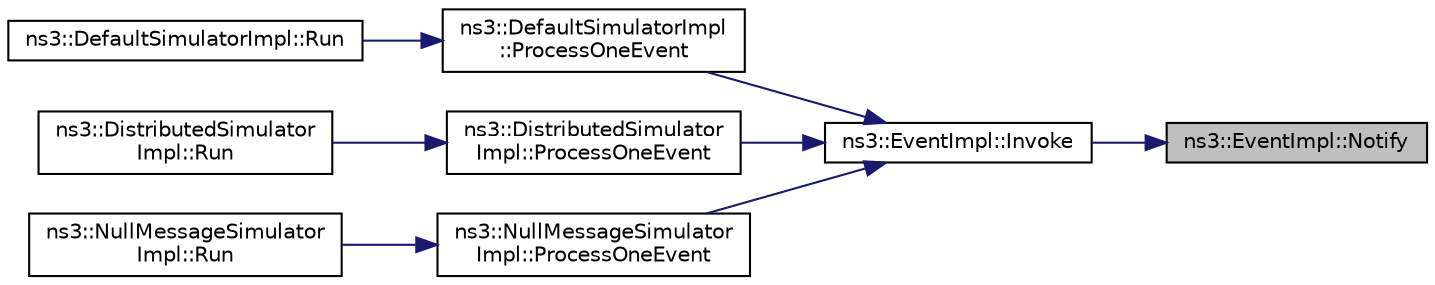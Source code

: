digraph "ns3::EventImpl::Notify"
{
 // LATEX_PDF_SIZE
  edge [fontname="Helvetica",fontsize="10",labelfontname="Helvetica",labelfontsize="10"];
  node [fontname="Helvetica",fontsize="10",shape=record];
  rankdir="RL";
  Node1 [label="ns3::EventImpl::Notify",height=0.2,width=0.4,color="black", fillcolor="grey75", style="filled", fontcolor="black",tooltip="Implementation for Invoke()."];
  Node1 -> Node2 [dir="back",color="midnightblue",fontsize="10",style="solid",fontname="Helvetica"];
  Node2 [label="ns3::EventImpl::Invoke",height=0.2,width=0.4,color="black", fillcolor="white", style="filled",URL="$classns3_1_1_event_impl.html#a5ce561412ea89951be67fc19d389df32",tooltip="Called by the simulation engine to notify the event that it is time to execute."];
  Node2 -> Node3 [dir="back",color="midnightblue",fontsize="10",style="solid",fontname="Helvetica"];
  Node3 [label="ns3::DefaultSimulatorImpl\l::ProcessOneEvent",height=0.2,width=0.4,color="black", fillcolor="white", style="filled",URL="$classns3_1_1_default_simulator_impl.html#a743e884e74c5db845cc2b8f1779e0e9d",tooltip="Process the next event."];
  Node3 -> Node4 [dir="back",color="midnightblue",fontsize="10",style="solid",fontname="Helvetica"];
  Node4 [label="ns3::DefaultSimulatorImpl::Run",height=0.2,width=0.4,color="black", fillcolor="white", style="filled",URL="$classns3_1_1_default_simulator_impl.html#a744b5fd2093c8cd507acbff376c41d53",tooltip="Run the simulation."];
  Node2 -> Node5 [dir="back",color="midnightblue",fontsize="10",style="solid",fontname="Helvetica"];
  Node5 [label="ns3::DistributedSimulator\lImpl::ProcessOneEvent",height=0.2,width=0.4,color="black", fillcolor="white", style="filled",URL="$classns3_1_1_distributed_simulator_impl.html#a56582f58c7b973e24d4c303bfb639f7c",tooltip="Process the next event."];
  Node5 -> Node6 [dir="back",color="midnightblue",fontsize="10",style="solid",fontname="Helvetica"];
  Node6 [label="ns3::DistributedSimulator\lImpl::Run",height=0.2,width=0.4,color="black", fillcolor="white", style="filled",URL="$classns3_1_1_distributed_simulator_impl.html#a5a2cd016631eac7f93dba3b08ab0e0dd",tooltip="Run the simulation."];
  Node2 -> Node7 [dir="back",color="midnightblue",fontsize="10",style="solid",fontname="Helvetica"];
  Node7 [label="ns3::NullMessageSimulator\lImpl::ProcessOneEvent",height=0.2,width=0.4,color="black", fillcolor="white", style="filled",URL="$classns3_1_1_null_message_simulator_impl.html#a409f15407fc49b56819097c108bbb50e",tooltip="Process the next event on the queue."];
  Node7 -> Node8 [dir="back",color="midnightblue",fontsize="10",style="solid",fontname="Helvetica"];
  Node8 [label="ns3::NullMessageSimulator\lImpl::Run",height=0.2,width=0.4,color="black", fillcolor="white", style="filled",URL="$classns3_1_1_null_message_simulator_impl.html#ab6919d906d7706a688b4452127860b77",tooltip="Run the simulation."];
}
